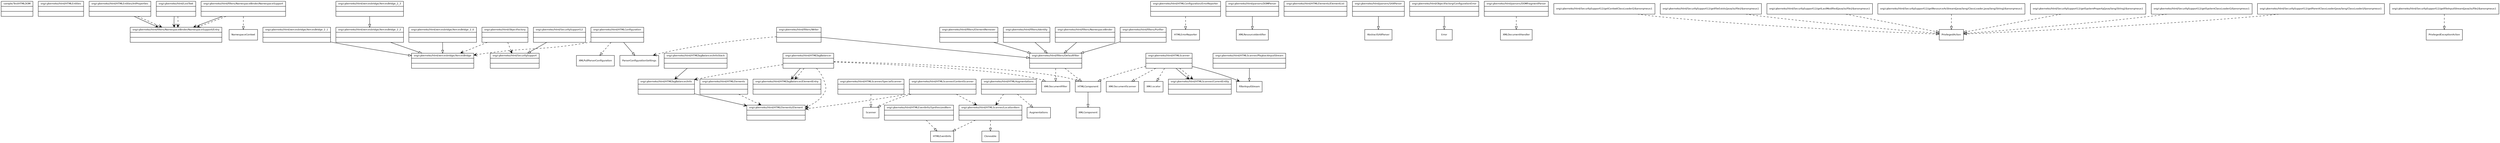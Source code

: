 digraph classes {
 fontname = "Bitstream Vera Sans"
 fontsize = 8
 node [ fontname = "Bitstream Vera Sans" fontsize = 8 shape = "record" ]
 edge [ fontname = "Bitstream Vera Sans" fontsize = 8 ]
"" [
	label="{
 		org/cyberneko/html/DOMFragmentParserTest|
 		|
 		
	}"
 ]
"HTMLEntities" [
	label="{
 		org/cyberneko/html/HTMLEntities|
 		|
 		
	}"
 ]
"Entry" [
	label="{
 		org/cyberneko/html/LostText/Entry|
 		|
 		
	}"
 ]
"XercesBridge_2_2" [
	label="{
 		org/cyberneko/html/xercesbridge/XercesBridge_2_2|
 		|
 		
	}"
 ]
"" [
	label="{
 		org/cyberneko/html/FragmentContextStackTest|
 		|
 		
	}"
 ]
"" [
	label="{
 		org/cyberneko/html/HTMLScannerTest/InfiniteLoopScanner|
 		|
 		
	}"
 ]
"IntProperties" [
	label="{
 		org/cyberneko/html/HTMLEntities/IntProperties|
 		|
 		
	}"
 ]
"CurrentEntity" [
	label="{
 		org/cyberneko/html/HTMLScanner/CurrentEntity|
 		|
 		
	}"
 ]
"HTMLElements" [
	label="{
 		org/cyberneko/html/HTMLElements|
 		|
 		
	}"
 ]
"Entry" [
	label="{
 		org/cyberneko/html/HTMLEntities/IntProperties/Entry|
 		|
 		
	}"
 ]
"" [
	label="{
 		sample/RemoveElements|
 		|
 		
	}"
 ]
"LocationItem" [
	label="{
 		org/cyberneko/html/HTMLScanner/LocationItem|
 		|
 		
	}"
 ]
"" [
	label="{
 		org/cyberneko/html/HTMLScannerTest/InfiniteLoopScanner/MyContentScanner|
 		|
 		
	}"
 ]
"HTMLAugmentations" [
	label="{
 		org/cyberneko/html/HTMLAugmentations|
 		|
 		
	}"
 ]
"ElementRemover" [
	label="{
 		org/cyberneko/html/filters/ElementRemover|
 		|
 		
	}"
 ]
"" [
	label="{
 		org/cyberneko/html/HTMLScannerTest|
 		|
 		
	}"
 ]
"ErrorReporter" [
	label="{
 		org/cyberneko/html/HTMLConfiguration/ErrorReporter|
 		|
 		
	}"
 ]
"DefaultFilter" [
	label="{
 		org/cyberneko/html/filters/DefaultFilter|
 		|
 		
	}"
 ]
"Writer" [
	label="{
 		org/cyberneko/html/filters/Writer|
 		|
 		
	}"
 ]
"HTMLTagBalancer" [
	label="{
 		org/cyberneko/html/HTMLTagBalancer|
 		|
 		
	}"
 ]
"DOMParser" [
	label="{
 		org/cyberneko/html/parsers/DOMParser|
 		|
 		
	}"
 ]
"" [
	label="{
 		org/cyberneko/html/CanonicalTest|
 		|
 		
	}"
 ]
"" [
	label="{
 		org/cyberneko/html/HTMLErrorHandler|
 		|
 		
	}"
 ]
"ObjectFactory" [
	label="{
 		org/cyberneko/html/ObjectFactory|
 		|
 		
	}"
 ]
"HTMLConfiguration" [
	label="{
 		org/cyberneko/html/HTMLConfiguration|
 		|
 		
	}"
 ]
"ElementList" [
	label="{
 		org/cyberneko/html/HTMLElements/ElementList|
 		|
 		
	}"
 ]
"" [
	label="{
 		org/cyberneko/html/UTF8BOMSkipper|
 		|
 		
	}"
 ]
"Element" [
	label="{
 		org/cyberneko/html/HTMLElements/Element|
 		|
 		
	}"
 ]
"SAXParser" [
	label="{
 		org/cyberneko/html/parsers/SAXParser|
 		|
 		
	}"
 ]
"" [
	label="{
 		org/cyberneko/html/HTMLTagBalancingListenerTest|
 		|
 		
	}"
 ]
"" [
	label="{
 		sample/TestHTMLDOMFragment|
 		|
 		
	}"
 ]
"XercesBridge" [
	label="{
 		org/cyberneko/html/xercesbridge/XercesBridge|
 		|
 		
	}"
 ]
"" [
	label="{
 		org/cyberneko/html/TestParser|
 		|
 		
	}"
 ]
"SecuritySupport" [
	label="{
 		org/cyberneko/html/SecuritySupport|
 		|
 		
	}"
 ]
"LostText" [
	label="{
 		org/cyberneko/html/LostText|
 		|
 		
	}"
 ]
"NamespaceSupport" [
	label="{
 		org/cyberneko/html/filters/NamespaceBinder/NamespaceSupport|
 		|
 		
	}"
 ]
"" [
	label="{
 		sample/Script|
 		|
 		
	}"
 ]
"Identity" [
	label="{
 		org/cyberneko/html/filters/Identity|
 		|
 		
	}"
 ]
"InfoStack" [
	label="{
 		org/cyberneko/html/HTMLTagBalancer/InfoStack|
 		|
 		
	}"
 ]
"SecuritySupport12" [
	label="{
 		org/cyberneko/html/SecuritySupport12|
 		|
 		
	}"
 ]
"NamespaceBinder" [
	label="{
 		org/cyberneko/html/filters/NamespaceBinder|
 		|
 		
	}"
 ]
"" [
	label="{
 		org/cyberneko/html/Writer|
 		|
 		
	}"
 ]
"HTMLScanner" [
	label="{
 		org/cyberneko/html/HTMLScanner|
 		|
 		
	}"
 ]
"XercesBridge_2_0" [
	label="{
 		org/cyberneko/html/xercesbridge/XercesBridge_2_0|
 		|
 		
	}"
 ]
"Entry" [
	label="{
 		org/cyberneko/html/filters/NamespaceBinder/NamespaceSupport/Entry|
 		|
 		
	}"
 ]
"PlaybackInputStream" [
	label="{
 		org/cyberneko/html/HTMLScanner/PlaybackInputStream|
 		|
 		
	}"
 ]
"XercesBridge_2_1" [
	label="{
 		org/cyberneko/html/xercesbridge/XercesBridge_2_1|
 		|
 		
	}"
 ]
"ConfigurationError" [
	label="{
 		org/cyberneko/html/ObjectFactory/ConfigurationError|
 		|
 		
	}"
 ]
"Info" [
	label="{
 		org/cyberneko/html/HTMLTagBalancer/Info|
 		|
 		
	}"
 ]
"XercesBridge_2_3" [
	label="{
 		org/cyberneko/html/xercesbridge/XercesBridge_2_3|
 		|
 		
	}"
 ]
"DOMFragmentParser" [
	label="{
 		org/cyberneko/html/parsers/DOMFragmentParser|
 		|
 		
	}"
 ]
"" [
	label="{
 		org/cyberneko/html/filters/WriterTest|
 		|
 		
	}"
 ]
"" [
	label="{
 		sample/HTMLSAXParser|
 		|
 		
	}"
 ]
"" [
	label="{
 		org/cyberneko/html/HeadNamespaceBug|
 		|
 		
	}"
 ]
"" [
	label="{
 		org/cyberneko/html/HTMLScannerTest/EvaluateInputSourceFilter|
 		|
 		
	}"
 ]
"" [
	label="{
 		sample/Minimal|
 		|
 		
	}"
 ]
"SynthesizedItem" [
	label="{
 		org/cyberneko/html/HTMLEventInfo/SynthesizedItem|
 		|
 		
	}"
 ]
"" [
	label="{
 		org/cyberneko/html/LocatorEncodingTest|
 		|
 		
	}"
 ]
"ElementEntry" [
	label="{
 		org/cyberneko/html/HTMLTagBalancer/ElementEntry|
 		|
 		
	}"
 ]
"" [
	label="{
 		sample/TestHTMLDOM|
 		|
 		
	}"
 ]
"Purifier" [
	label="{
 		org/cyberneko/html/filters/Purifier|
 		|
 		
	}"
 ]
"SpecialScanner" [
	label="{
 		org/cyberneko/html/HTMLScanner/SpecialScanner|
 		|
 		
	}"
 ]
"ContentScanner" [
	label="{
 		org/cyberneko/html/HTMLScanner/ContentScanner|
 		|
 		
	}"
 ]
edge[arrowhead = "empty"; style= "solid"]
ElementRemover -> DefaultFilter
HTMLComponent -> XMLComponent
XercesBridge_2_0 -> XercesBridge
XercesBridge_2_1 -> XercesBridge
XercesBridge_2_2 -> XercesBridge
Identity -> DefaultFilter
NamespaceBinder -> DefaultFilter
XercesBridge_2_3 -> XercesBridge_2_2
ConfigurationError -> Error
PlaybackInputStream -> FilterInputStream
SAXParser -> AbstractSAXParser
SecuritySupport12 -> SecuritySupport
Purifier -> DefaultFilter
DOMParser -> XMLResourceIdentifier
Writer -> DefaultFilter
HTMLConfiguration -> ParserConfigurationSettings
edge[arrowhead = "empty"; style = "dashed"]
SynthesizedItem -> HTMLEventInfo
HTMLScanner -> XMLDocumentScanner
"org/cyberneko/html/SecuritySupport12/getContextClassLoader()/$anonymous1" -> PrivilegedAction
"org/cyberneko/html/SecuritySupport12/getFileExists(java/io/File)/$anonymous1" -> PrivilegedAction
NamespaceSupport -> NamespaceContext
"org/cyberneko/html/SecuritySupport12/getLastModified(java/io/File)/$anonymous1" -> PrivilegedAction
"org/cyberneko/html/SecuritySupport12/getResourceAsStream(java/lang/ClassLoader,java/lang/String)/$anonymous1" -> PrivilegedAction
HTMLScanner -> XMLLocator
LocationItem -> HTMLEventInfo
LocationItem -> Cloneable
"org/cyberneko/html/SecuritySupport12/getSystemProperty(java/lang/String)/$anonymous1" -> PrivilegedAction
HTMLTagBalancer -> XMLDocumentFilter
DefaultFilter -> HTMLComponent
HTMLTagBalancer -> HTMLComponent
HTMLAugmentations -> Augmentations
DefaultFilter -> XMLDocumentFilter
DOMFragmentParser -> XMLDocumentHandler
HTMLScanner -> HTMLComponent
"org/cyberneko/html/SecuritySupport12/getSystemClassLoader()/$anonymous1" -> PrivilegedAction
HTMLConfiguration -> XMLPullParserConfiguration
ContentScanner -> Scanner
SpecialScanner -> Scanner
ErrorReporter -> HTMLErrorReporter
"org/cyberneko/html/SecuritySupport12/getFileInputStream(java/io/File)/$anonymous1" -> PrivilegedExceptionAction
"org/cyberneko/html/SecuritySupport12/getParentClassLoader(java/lang/ClassLoader)/$anonymous1" -> PrivilegedAction
edge[arrowhead = "open"; style = "solid"]
HTMLScanner -> CurrentEntity
Info -> Element
LostText -> Entry
HTMLTagBalancer -> ElementEntry
InfoStack -> Info
HTMLScanner -> FilterInputStream
NamespaceSupport -> Entry
IntProperties -> Entry
edge[arrowhead = "open"; style = "dashed"]
ContentScanner -> LocationItem
ObjectFactory -> SecuritySupport
LostText -> Entry
HTMLTagBalancer -> ElementEntry
Writer -> ParserConfigurationSettings
ContentScanner -> Element
HTMLElements -> Element
HTMLTagBalancer -> Element
NamespaceSupport -> Entry
IntProperties -> Entry
HTMLAugmentations -> LocationItem
HTMLTagBalancer -> Info
HTMLScanner -> CurrentEntity
HTMLConfiguration -> XercesBridge
ObjectFactory -> XercesBridge
}